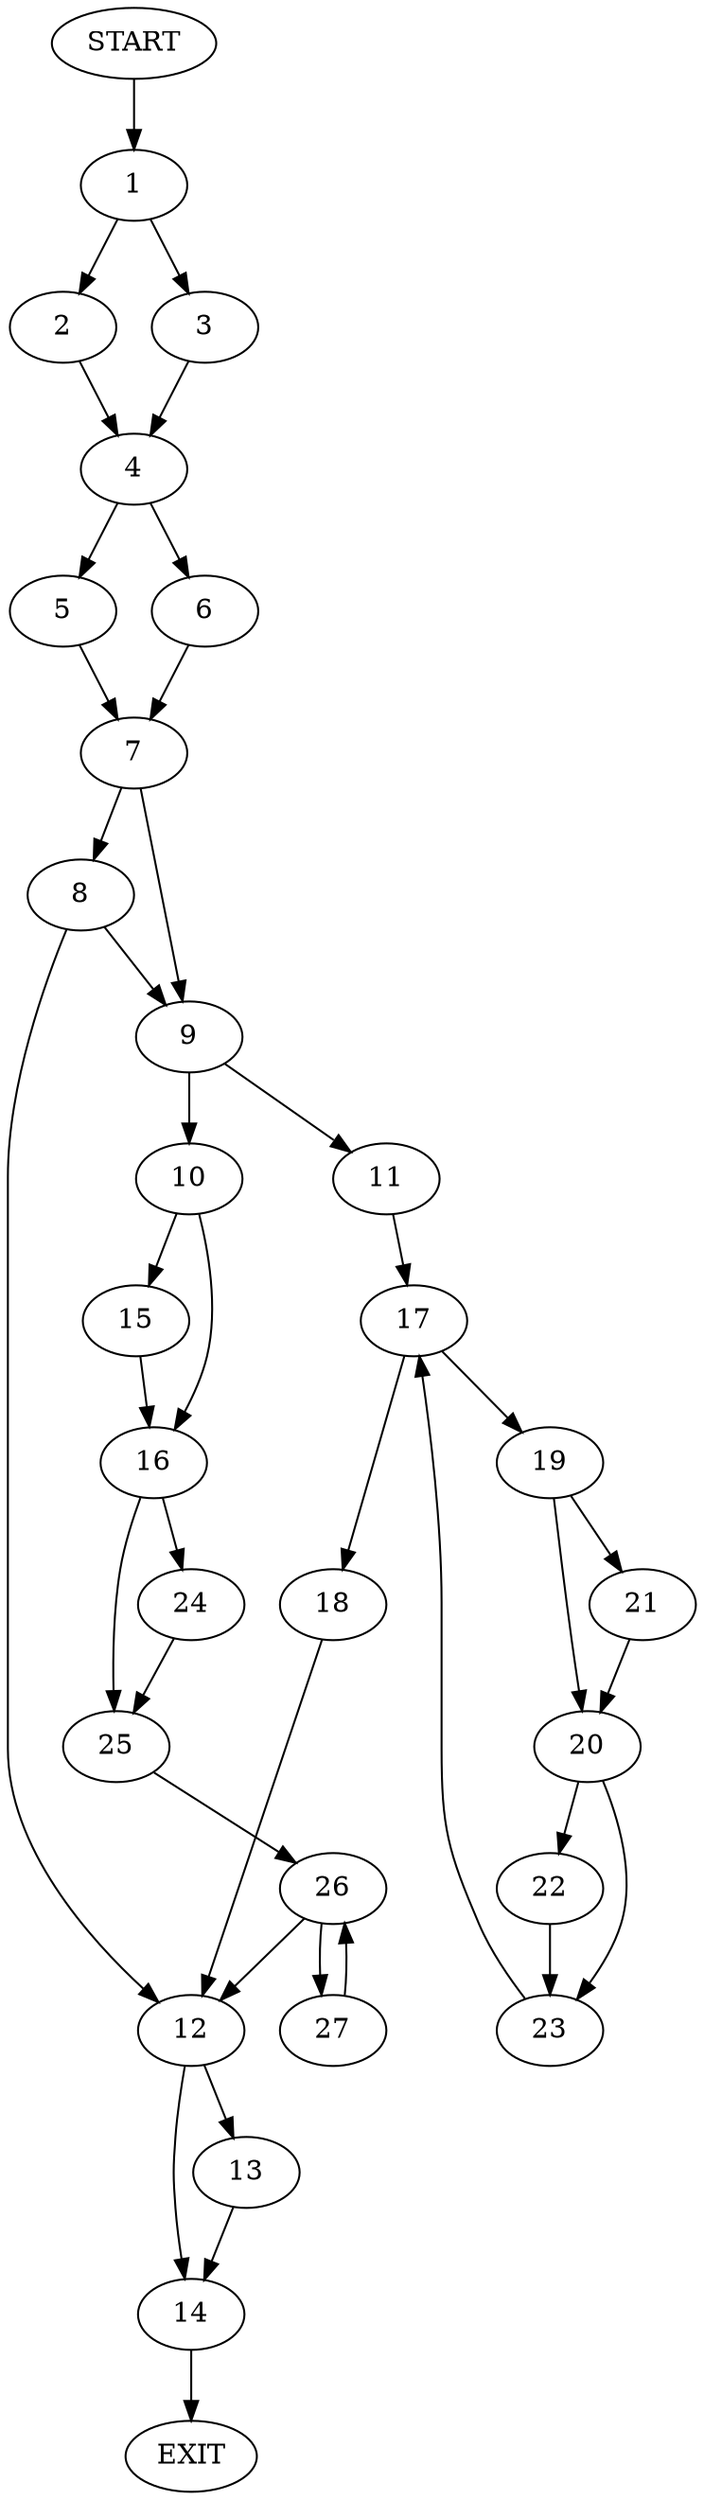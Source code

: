 digraph {
0 [label="START"]
28 [label="EXIT"]
0 -> 1
1 -> 2
1 -> 3
2 -> 4
3 -> 4
4 -> 5
4 -> 6
5 -> 7
6 -> 7
7 -> 8
7 -> 9
9 -> 10
9 -> 11
8 -> 12
8 -> 9
12 -> 13
12 -> 14
10 -> 15
10 -> 16
11 -> 17
17 -> 18
17 -> 19
18 -> 12
19 -> 20
19 -> 21
21 -> 20
20 -> 22
20 -> 23
23 -> 17
22 -> 23
16 -> 24
16 -> 25
15 -> 16
25 -> 26
24 -> 25
26 -> 27
26 -> 12
27 -> 26
13 -> 14
14 -> 28
}
